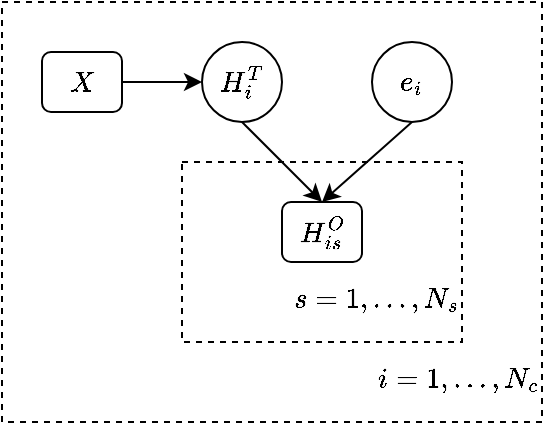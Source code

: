 <mxfile version="16.4.7"><diagram id="mrnhjX04Ps5nr6nNVxhZ" name="Page-1"><mxGraphModel dx="716" dy="370" grid="1" gridSize="10" guides="1" tooltips="1" connect="1" arrows="1" fold="1" page="1" pageScale="1" pageWidth="850" pageHeight="1100" math="1" shadow="0"><root><mxCell id="0"/><mxCell id="1" parent="0"/><mxCell id="fWGD5fOe601-i6TKZtvo-13" value="&lt;div&gt;$$i = 1, \dots, N_{c}$$&lt;/div&gt;" style="rounded=0;whiteSpace=wrap;html=1;dashed=1;fillColor=none;verticalAlign=bottom;align=right;" vertex="1" parent="1"><mxGeometry x="240" y="190" width="270" height="210" as="geometry"/></mxCell><mxCell id="fWGD5fOe601-i6TKZtvo-9" value="&lt;div&gt;$$s = 1, \dots, N_{s}$$&lt;/div&gt;" style="rounded=0;whiteSpace=wrap;html=1;dashed=1;fillColor=none;verticalAlign=bottom;align=right;" vertex="1" parent="1"><mxGeometry x="330" y="270" width="140" height="90" as="geometry"/></mxCell><mxCell id="fWGD5fOe601-i6TKZtvo-1" value="&lt;div&gt;$$H^{O}_{is}$$&lt;/div&gt;" style="rounded=1;whiteSpace=wrap;html=1;" vertex="1" parent="1"><mxGeometry x="380" y="290" width="40" height="30" as="geometry"/></mxCell><mxCell id="fWGD5fOe601-i6TKZtvo-3" style="rounded=0;orthogonalLoop=1;jettySize=auto;html=1;exitX=0.5;exitY=1;exitDx=0;exitDy=0;entryX=0.5;entryY=0;entryDx=0;entryDy=0;" edge="1" parent="1" source="fWGD5fOe601-i6TKZtvo-2" target="fWGD5fOe601-i6TKZtvo-1"><mxGeometry relative="1" as="geometry"/></mxCell><mxCell id="fWGD5fOe601-i6TKZtvo-2" value="&lt;div&gt;$$H^{T}_{i}$$&lt;/div&gt;" style="ellipse;whiteSpace=wrap;html=1;aspect=fixed;" vertex="1" parent="1"><mxGeometry x="340" y="210" width="40" height="40" as="geometry"/></mxCell><mxCell id="fWGD5fOe601-i6TKZtvo-5" style="rounded=0;orthogonalLoop=1;jettySize=auto;html=1;exitX=0.5;exitY=1;exitDx=0;exitDy=0;entryX=0.5;entryY=0;entryDx=0;entryDy=0;" edge="1" parent="1" source="fWGD5fOe601-i6TKZtvo-4" target="fWGD5fOe601-i6TKZtvo-1"><mxGeometry relative="1" as="geometry"/></mxCell><mxCell id="fWGD5fOe601-i6TKZtvo-4" value="&lt;div&gt;$$e_{i}$$&lt;/div&gt;" style="ellipse;whiteSpace=wrap;html=1;aspect=fixed;" vertex="1" parent="1"><mxGeometry x="425" y="210" width="40" height="40" as="geometry"/></mxCell><mxCell id="fWGD5fOe601-i6TKZtvo-12" style="edgeStyle=none;rounded=0;orthogonalLoop=1;jettySize=auto;html=1;exitX=1;exitY=0.5;exitDx=0;exitDy=0;entryX=0;entryY=0.5;entryDx=0;entryDy=0;" edge="1" parent="1" source="fWGD5fOe601-i6TKZtvo-11" target="fWGD5fOe601-i6TKZtvo-2"><mxGeometry relative="1" as="geometry"/></mxCell><mxCell id="fWGD5fOe601-i6TKZtvo-11" value="&lt;div&gt;$$X$$&lt;/div&gt;" style="rounded=1;whiteSpace=wrap;html=1;" vertex="1" parent="1"><mxGeometry x="260" y="215" width="40" height="30" as="geometry"/></mxCell></root></mxGraphModel></diagram></mxfile>